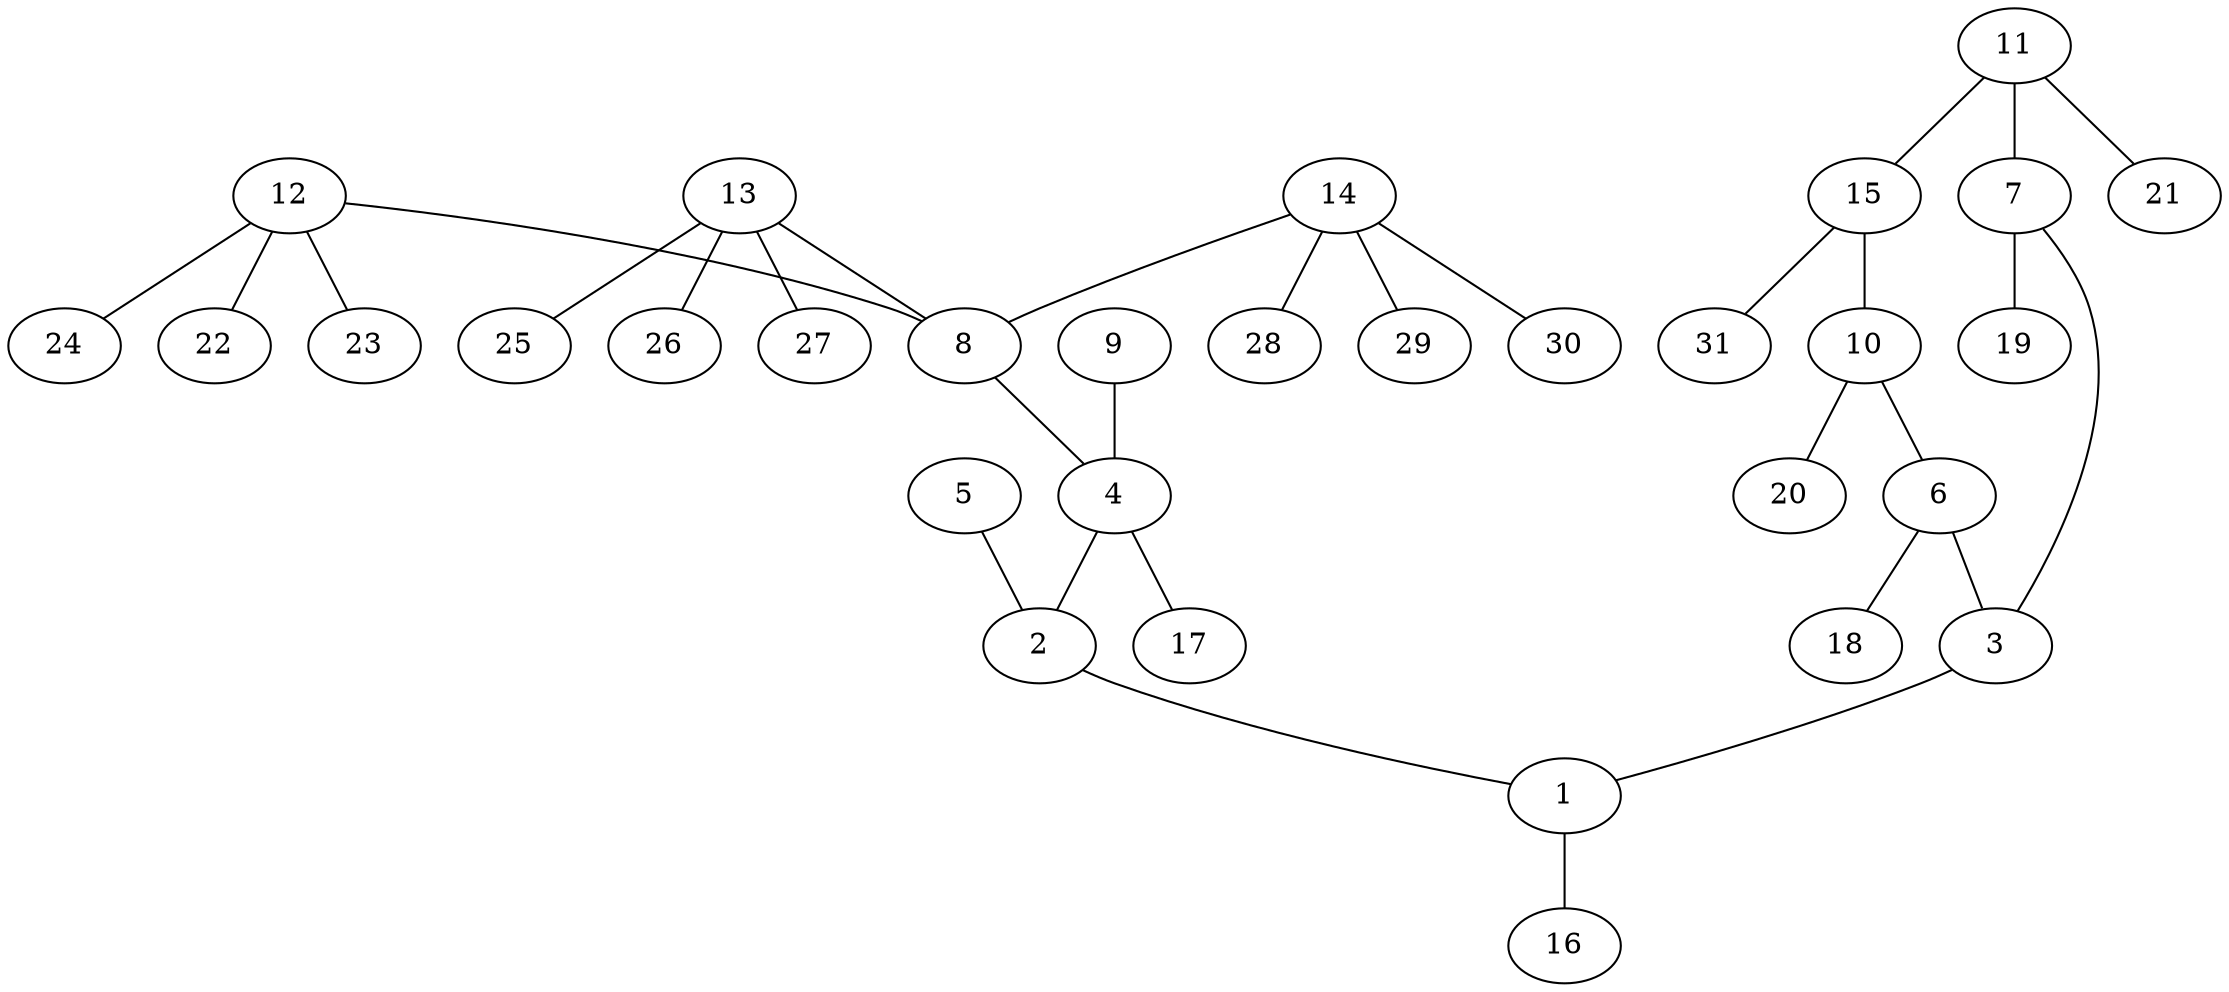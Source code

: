 graph molecule_3470 {
	1	 [chem=N];
	16	 [chem=H];
	1 -- 16	 [valence=1];
	2	 [chem=C];
	2 -- 1	 [valence=1];
	3	 [chem=C];
	3 -- 1	 [valence=1];
	4	 [chem=C];
	4 -- 2	 [valence=1];
	17	 [chem=H];
	4 -- 17	 [valence=1];
	5	 [chem=O];
	5 -- 2	 [valence=2];
	6	 [chem=C];
	6 -- 3	 [valence=2];
	18	 [chem=H];
	6 -- 18	 [valence=1];
	7	 [chem=C];
	7 -- 3	 [valence=1];
	19	 [chem=H];
	7 -- 19	 [valence=1];
	8	 [chem=C];
	8 -- 4	 [valence=1];
	9	 [chem=Br];
	9 -- 4	 [valence=1];
	10	 [chem=C];
	10 -- 6	 [valence=1];
	20	 [chem=H];
	10 -- 20	 [valence=1];
	11	 [chem=C];
	11 -- 7	 [valence=2];
	15	 [chem=C];
	11 -- 15	 [valence=1];
	21	 [chem=H];
	11 -- 21	 [valence=1];
	12	 [chem=C];
	12 -- 8	 [valence=1];
	22	 [chem=H];
	12 -- 22	 [valence=1];
	23	 [chem=H];
	12 -- 23	 [valence=1];
	24	 [chem=H];
	12 -- 24	 [valence=1];
	13	 [chem=C];
	13 -- 8	 [valence=1];
	25	 [chem=H];
	13 -- 25	 [valence=1];
	26	 [chem=H];
	13 -- 26	 [valence=1];
	27	 [chem=H];
	13 -- 27	 [valence=1];
	14	 [chem=C];
	14 -- 8	 [valence=1];
	28	 [chem=H];
	14 -- 28	 [valence=1];
	29	 [chem=H];
	14 -- 29	 [valence=1];
	30	 [chem=H];
	14 -- 30	 [valence=1];
	15 -- 10	 [valence=2];
	31	 [chem=H];
	15 -- 31	 [valence=1];
}
